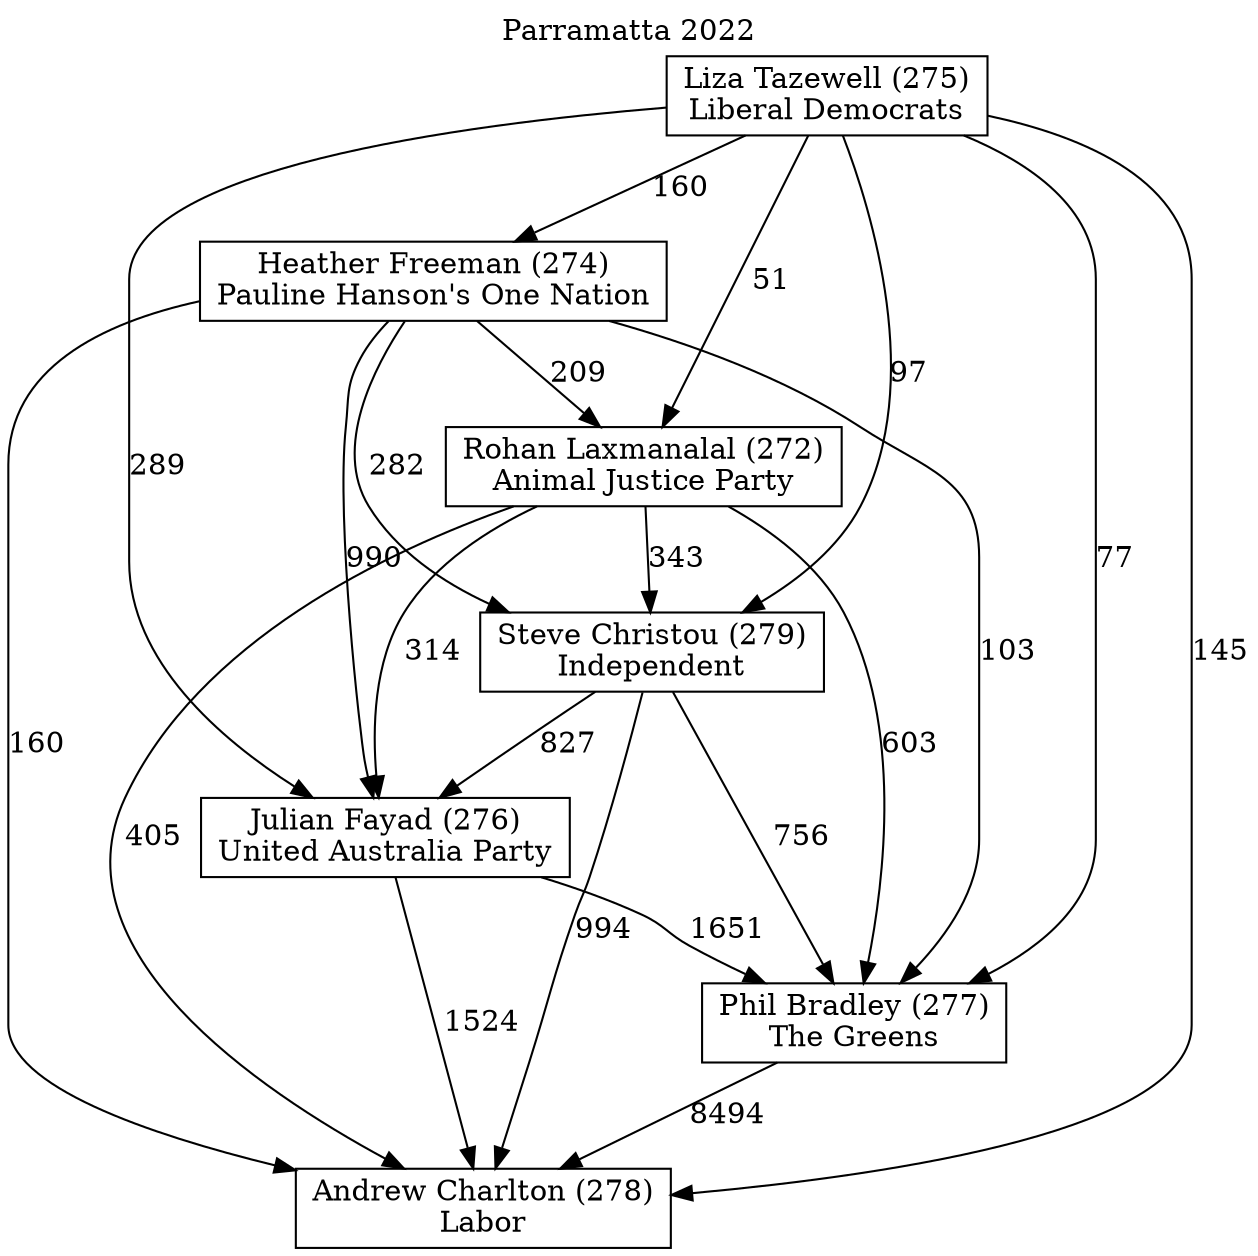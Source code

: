 // House preference flow
digraph "Andrew Charlton (278)_Parramatta_2022" {
	graph [label="Parramatta 2022" labelloc=t mclimit=10]
	node [shape=box]
	"Phil Bradley (277)" [label="Phil Bradley (277)
The Greens"]
	"Liza Tazewell (275)" [label="Liza Tazewell (275)
Liberal Democrats"]
	"Julian Fayad (276)" [label="Julian Fayad (276)
United Australia Party"]
	"Heather Freeman (274)" [label="Heather Freeman (274)
Pauline Hanson's One Nation"]
	"Rohan Laxmanalal (272)" [label="Rohan Laxmanalal (272)
Animal Justice Party"]
	"Andrew Charlton (278)" [label="Andrew Charlton (278)
Labor"]
	"Steve Christou (279)" [label="Steve Christou (279)
Independent"]
	"Heather Freeman (274)" -> "Andrew Charlton (278)" [label=160]
	"Rohan Laxmanalal (272)" -> "Andrew Charlton (278)" [label=405]
	"Liza Tazewell (275)" -> "Julian Fayad (276)" [label=289]
	"Rohan Laxmanalal (272)" -> "Steve Christou (279)" [label=343]
	"Steve Christou (279)" -> "Julian Fayad (276)" [label=827]
	"Rohan Laxmanalal (272)" -> "Phil Bradley (277)" [label=603]
	"Heather Freeman (274)" -> "Phil Bradley (277)" [label=103]
	"Heather Freeman (274)" -> "Steve Christou (279)" [label=282]
	"Julian Fayad (276)" -> "Phil Bradley (277)" [label=1651]
	"Rohan Laxmanalal (272)" -> "Julian Fayad (276)" [label=314]
	"Steve Christou (279)" -> "Andrew Charlton (278)" [label=994]
	"Phil Bradley (277)" -> "Andrew Charlton (278)" [label=8494]
	"Julian Fayad (276)" -> "Andrew Charlton (278)" [label=1524]
	"Liza Tazewell (275)" -> "Heather Freeman (274)" [label=160]
	"Liza Tazewell (275)" -> "Rohan Laxmanalal (272)" [label=51]
	"Liza Tazewell (275)" -> "Andrew Charlton (278)" [label=145]
	"Liza Tazewell (275)" -> "Steve Christou (279)" [label=97]
	"Steve Christou (279)" -> "Phil Bradley (277)" [label=756]
	"Heather Freeman (274)" -> "Rohan Laxmanalal (272)" [label=209]
	"Liza Tazewell (275)" -> "Phil Bradley (277)" [label=77]
	"Heather Freeman (274)" -> "Julian Fayad (276)" [label=990]
}
